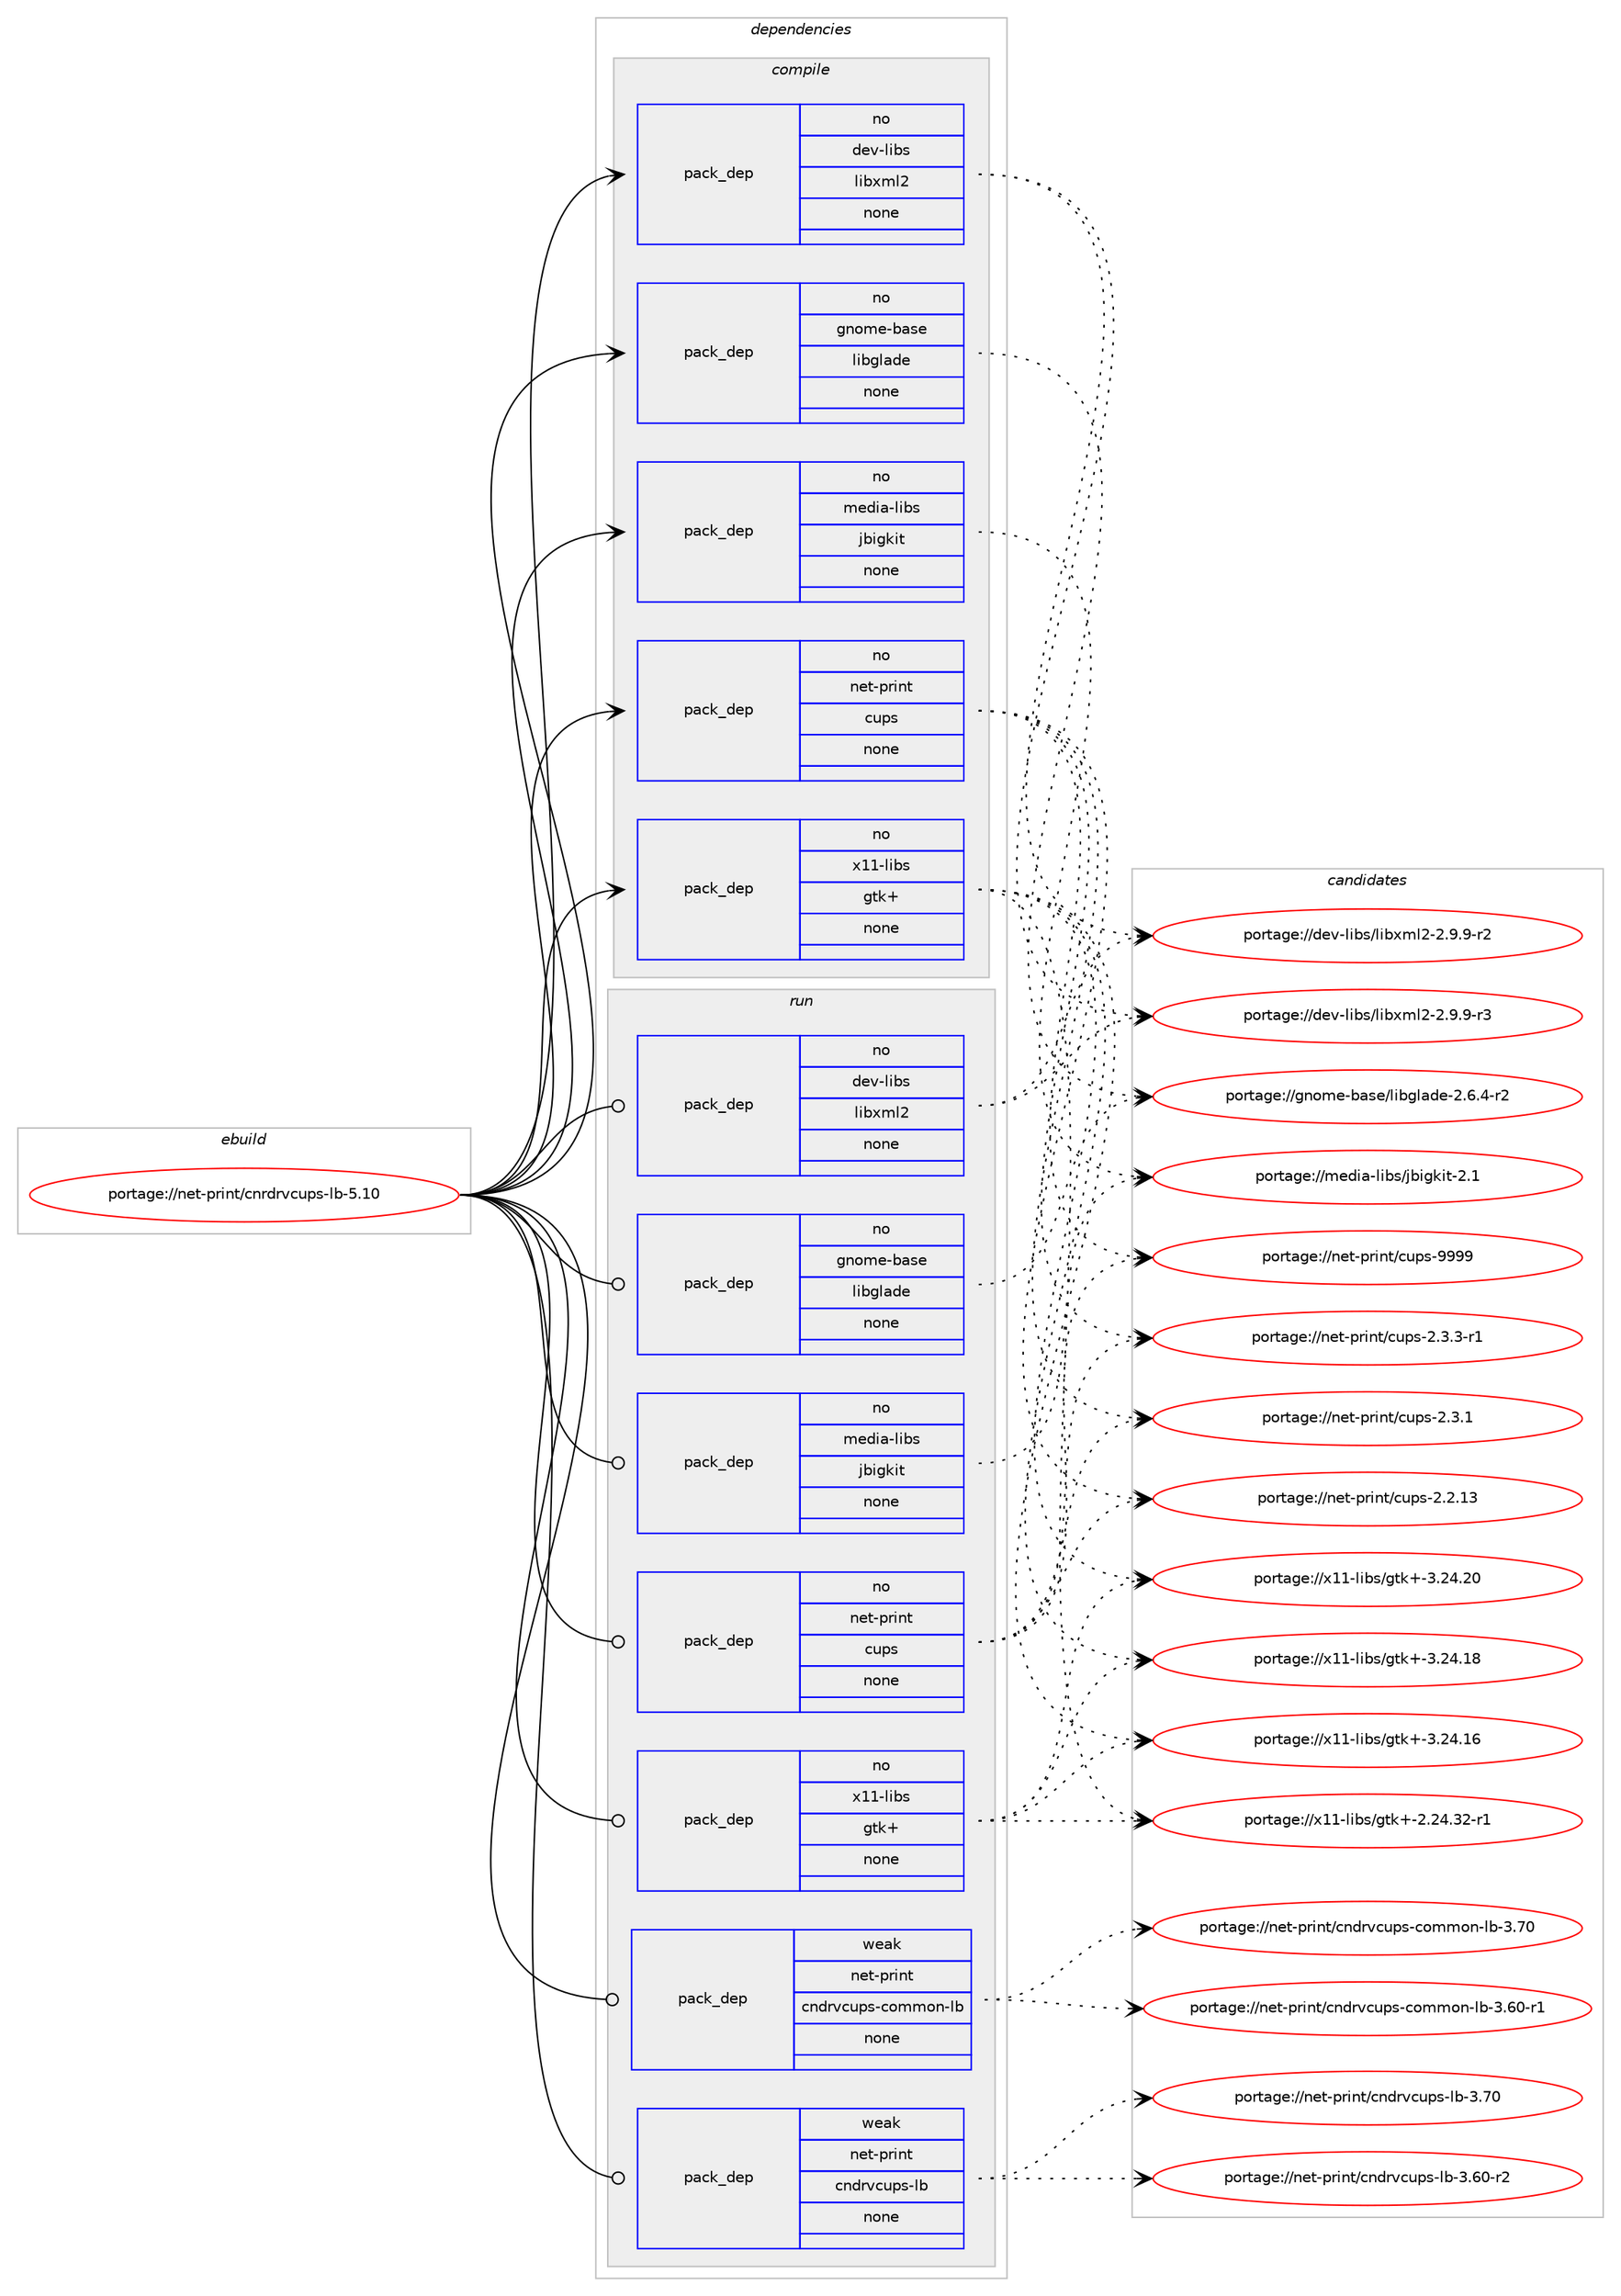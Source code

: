 digraph prolog {

# *************
# Graph options
# *************

newrank=true;
concentrate=true;
compound=true;
graph [rankdir=LR,fontname=Helvetica,fontsize=10,ranksep=1.5];#, ranksep=2.5, nodesep=0.2];
edge  [arrowhead=vee];
node  [fontname=Helvetica,fontsize=10];

# **********
# The ebuild
# **********

subgraph cluster_leftcol {
color=gray;
rank=same;
label=<<i>ebuild</i>>;
id [label="portage://net-print/cnrdrvcups-lb-5.10", color=red, width=4, href="../net-print/cnrdrvcups-lb-5.10.svg"];
}

# ****************
# The dependencies
# ****************

subgraph cluster_midcol {
color=gray;
label=<<i>dependencies</i>>;
subgraph cluster_compile {
fillcolor="#eeeeee";
style=filled;
label=<<i>compile</i>>;
subgraph pack8434 {
dependency10673 [label=<<TABLE BORDER="0" CELLBORDER="1" CELLSPACING="0" CELLPADDING="4" WIDTH="220"><TR><TD ROWSPAN="6" CELLPADDING="30">pack_dep</TD></TR><TR><TD WIDTH="110">no</TD></TR><TR><TD>dev-libs</TD></TR><TR><TD>libxml2</TD></TR><TR><TD>none</TD></TR><TR><TD></TD></TR></TABLE>>, shape=none, color=blue];
}
id:e -> dependency10673:w [weight=20,style="solid",arrowhead="vee"];
subgraph pack8435 {
dependency10674 [label=<<TABLE BORDER="0" CELLBORDER="1" CELLSPACING="0" CELLPADDING="4" WIDTH="220"><TR><TD ROWSPAN="6" CELLPADDING="30">pack_dep</TD></TR><TR><TD WIDTH="110">no</TD></TR><TR><TD>gnome-base</TD></TR><TR><TD>libglade</TD></TR><TR><TD>none</TD></TR><TR><TD></TD></TR></TABLE>>, shape=none, color=blue];
}
id:e -> dependency10674:w [weight=20,style="solid",arrowhead="vee"];
subgraph pack8436 {
dependency10675 [label=<<TABLE BORDER="0" CELLBORDER="1" CELLSPACING="0" CELLPADDING="4" WIDTH="220"><TR><TD ROWSPAN="6" CELLPADDING="30">pack_dep</TD></TR><TR><TD WIDTH="110">no</TD></TR><TR><TD>media-libs</TD></TR><TR><TD>jbigkit</TD></TR><TR><TD>none</TD></TR><TR><TD></TD></TR></TABLE>>, shape=none, color=blue];
}
id:e -> dependency10675:w [weight=20,style="solid",arrowhead="vee"];
subgraph pack8437 {
dependency10676 [label=<<TABLE BORDER="0" CELLBORDER="1" CELLSPACING="0" CELLPADDING="4" WIDTH="220"><TR><TD ROWSPAN="6" CELLPADDING="30">pack_dep</TD></TR><TR><TD WIDTH="110">no</TD></TR><TR><TD>net-print</TD></TR><TR><TD>cups</TD></TR><TR><TD>none</TD></TR><TR><TD></TD></TR></TABLE>>, shape=none, color=blue];
}
id:e -> dependency10676:w [weight=20,style="solid",arrowhead="vee"];
subgraph pack8438 {
dependency10677 [label=<<TABLE BORDER="0" CELLBORDER="1" CELLSPACING="0" CELLPADDING="4" WIDTH="220"><TR><TD ROWSPAN="6" CELLPADDING="30">pack_dep</TD></TR><TR><TD WIDTH="110">no</TD></TR><TR><TD>x11-libs</TD></TR><TR><TD>gtk+</TD></TR><TR><TD>none</TD></TR><TR><TD></TD></TR></TABLE>>, shape=none, color=blue];
}
id:e -> dependency10677:w [weight=20,style="solid",arrowhead="vee"];
}
subgraph cluster_compileandrun {
fillcolor="#eeeeee";
style=filled;
label=<<i>compile and run</i>>;
}
subgraph cluster_run {
fillcolor="#eeeeee";
style=filled;
label=<<i>run</i>>;
subgraph pack8439 {
dependency10678 [label=<<TABLE BORDER="0" CELLBORDER="1" CELLSPACING="0" CELLPADDING="4" WIDTH="220"><TR><TD ROWSPAN="6" CELLPADDING="30">pack_dep</TD></TR><TR><TD WIDTH="110">no</TD></TR><TR><TD>dev-libs</TD></TR><TR><TD>libxml2</TD></TR><TR><TD>none</TD></TR><TR><TD></TD></TR></TABLE>>, shape=none, color=blue];
}
id:e -> dependency10678:w [weight=20,style="solid",arrowhead="odot"];
subgraph pack8440 {
dependency10679 [label=<<TABLE BORDER="0" CELLBORDER="1" CELLSPACING="0" CELLPADDING="4" WIDTH="220"><TR><TD ROWSPAN="6" CELLPADDING="30">pack_dep</TD></TR><TR><TD WIDTH="110">no</TD></TR><TR><TD>gnome-base</TD></TR><TR><TD>libglade</TD></TR><TR><TD>none</TD></TR><TR><TD></TD></TR></TABLE>>, shape=none, color=blue];
}
id:e -> dependency10679:w [weight=20,style="solid",arrowhead="odot"];
subgraph pack8441 {
dependency10680 [label=<<TABLE BORDER="0" CELLBORDER="1" CELLSPACING="0" CELLPADDING="4" WIDTH="220"><TR><TD ROWSPAN="6" CELLPADDING="30">pack_dep</TD></TR><TR><TD WIDTH="110">no</TD></TR><TR><TD>media-libs</TD></TR><TR><TD>jbigkit</TD></TR><TR><TD>none</TD></TR><TR><TD></TD></TR></TABLE>>, shape=none, color=blue];
}
id:e -> dependency10680:w [weight=20,style="solid",arrowhead="odot"];
subgraph pack8442 {
dependency10681 [label=<<TABLE BORDER="0" CELLBORDER="1" CELLSPACING="0" CELLPADDING="4" WIDTH="220"><TR><TD ROWSPAN="6" CELLPADDING="30">pack_dep</TD></TR><TR><TD WIDTH="110">no</TD></TR><TR><TD>net-print</TD></TR><TR><TD>cups</TD></TR><TR><TD>none</TD></TR><TR><TD></TD></TR></TABLE>>, shape=none, color=blue];
}
id:e -> dependency10681:w [weight=20,style="solid",arrowhead="odot"];
subgraph pack8443 {
dependency10682 [label=<<TABLE BORDER="0" CELLBORDER="1" CELLSPACING="0" CELLPADDING="4" WIDTH="220"><TR><TD ROWSPAN="6" CELLPADDING="30">pack_dep</TD></TR><TR><TD WIDTH="110">no</TD></TR><TR><TD>x11-libs</TD></TR><TR><TD>gtk+</TD></TR><TR><TD>none</TD></TR><TR><TD></TD></TR></TABLE>>, shape=none, color=blue];
}
id:e -> dependency10682:w [weight=20,style="solid",arrowhead="odot"];
subgraph pack8444 {
dependency10683 [label=<<TABLE BORDER="0" CELLBORDER="1" CELLSPACING="0" CELLPADDING="4" WIDTH="220"><TR><TD ROWSPAN="6" CELLPADDING="30">pack_dep</TD></TR><TR><TD WIDTH="110">weak</TD></TR><TR><TD>net-print</TD></TR><TR><TD>cndrvcups-common-lb</TD></TR><TR><TD>none</TD></TR><TR><TD></TD></TR></TABLE>>, shape=none, color=blue];
}
id:e -> dependency10683:w [weight=20,style="solid",arrowhead="odot"];
subgraph pack8445 {
dependency10684 [label=<<TABLE BORDER="0" CELLBORDER="1" CELLSPACING="0" CELLPADDING="4" WIDTH="220"><TR><TD ROWSPAN="6" CELLPADDING="30">pack_dep</TD></TR><TR><TD WIDTH="110">weak</TD></TR><TR><TD>net-print</TD></TR><TR><TD>cndrvcups-lb</TD></TR><TR><TD>none</TD></TR><TR><TD></TD></TR></TABLE>>, shape=none, color=blue];
}
id:e -> dependency10684:w [weight=20,style="solid",arrowhead="odot"];
}
}

# **************
# The candidates
# **************

subgraph cluster_choices {
rank=same;
color=gray;
label=<<i>candidates</i>>;

subgraph choice8434 {
color=black;
nodesep=1;
choice10010111845108105981154710810598120109108504550465746574511451 [label="portage://dev-libs/libxml2-2.9.9-r3", color=red, width=4,href="../dev-libs/libxml2-2.9.9-r3.svg"];
choice10010111845108105981154710810598120109108504550465746574511450 [label="portage://dev-libs/libxml2-2.9.9-r2", color=red, width=4,href="../dev-libs/libxml2-2.9.9-r2.svg"];
dependency10673:e -> choice10010111845108105981154710810598120109108504550465746574511451:w [style=dotted,weight="100"];
dependency10673:e -> choice10010111845108105981154710810598120109108504550465746574511450:w [style=dotted,weight="100"];
}
subgraph choice8435 {
color=black;
nodesep=1;
choice1031101111091014598971151014710810598103108971001014550465446524511450 [label="portage://gnome-base/libglade-2.6.4-r2", color=red, width=4,href="../gnome-base/libglade-2.6.4-r2.svg"];
dependency10674:e -> choice1031101111091014598971151014710810598103108971001014550465446524511450:w [style=dotted,weight="100"];
}
subgraph choice8436 {
color=black;
nodesep=1;
choice109101100105974510810598115471069810510310710511645504649 [label="portage://media-libs/jbigkit-2.1", color=red, width=4,href="../media-libs/jbigkit-2.1.svg"];
dependency10675:e -> choice109101100105974510810598115471069810510310710511645504649:w [style=dotted,weight="100"];
}
subgraph choice8437 {
color=black;
nodesep=1;
choice1101011164511211410511011647991171121154557575757 [label="portage://net-print/cups-9999", color=red, width=4,href="../net-print/cups-9999.svg"];
choice1101011164511211410511011647991171121154550465146514511449 [label="portage://net-print/cups-2.3.3-r1", color=red, width=4,href="../net-print/cups-2.3.3-r1.svg"];
choice110101116451121141051101164799117112115455046514649 [label="portage://net-print/cups-2.3.1", color=red, width=4,href="../net-print/cups-2.3.1.svg"];
choice11010111645112114105110116479911711211545504650464951 [label="portage://net-print/cups-2.2.13", color=red, width=4,href="../net-print/cups-2.2.13.svg"];
dependency10676:e -> choice1101011164511211410511011647991171121154557575757:w [style=dotted,weight="100"];
dependency10676:e -> choice1101011164511211410511011647991171121154550465146514511449:w [style=dotted,weight="100"];
dependency10676:e -> choice110101116451121141051101164799117112115455046514649:w [style=dotted,weight="100"];
dependency10676:e -> choice11010111645112114105110116479911711211545504650464951:w [style=dotted,weight="100"];
}
subgraph choice8438 {
color=black;
nodesep=1;
choice1204949451081059811547103116107434551465052465048 [label="portage://x11-libs/gtk+-3.24.20", color=red, width=4,href="../x11-libs/gtk+-3.24.20.svg"];
choice1204949451081059811547103116107434551465052464956 [label="portage://x11-libs/gtk+-3.24.18", color=red, width=4,href="../x11-libs/gtk+-3.24.18.svg"];
choice1204949451081059811547103116107434551465052464954 [label="portage://x11-libs/gtk+-3.24.16", color=red, width=4,href="../x11-libs/gtk+-3.24.16.svg"];
choice12049494510810598115471031161074345504650524651504511449 [label="portage://x11-libs/gtk+-2.24.32-r1", color=red, width=4,href="../x11-libs/gtk+-2.24.32-r1.svg"];
dependency10677:e -> choice1204949451081059811547103116107434551465052465048:w [style=dotted,weight="100"];
dependency10677:e -> choice1204949451081059811547103116107434551465052464956:w [style=dotted,weight="100"];
dependency10677:e -> choice1204949451081059811547103116107434551465052464954:w [style=dotted,weight="100"];
dependency10677:e -> choice12049494510810598115471031161074345504650524651504511449:w [style=dotted,weight="100"];
}
subgraph choice8439 {
color=black;
nodesep=1;
choice10010111845108105981154710810598120109108504550465746574511451 [label="portage://dev-libs/libxml2-2.9.9-r3", color=red, width=4,href="../dev-libs/libxml2-2.9.9-r3.svg"];
choice10010111845108105981154710810598120109108504550465746574511450 [label="portage://dev-libs/libxml2-2.9.9-r2", color=red, width=4,href="../dev-libs/libxml2-2.9.9-r2.svg"];
dependency10678:e -> choice10010111845108105981154710810598120109108504550465746574511451:w [style=dotted,weight="100"];
dependency10678:e -> choice10010111845108105981154710810598120109108504550465746574511450:w [style=dotted,weight="100"];
}
subgraph choice8440 {
color=black;
nodesep=1;
choice1031101111091014598971151014710810598103108971001014550465446524511450 [label="portage://gnome-base/libglade-2.6.4-r2", color=red, width=4,href="../gnome-base/libglade-2.6.4-r2.svg"];
dependency10679:e -> choice1031101111091014598971151014710810598103108971001014550465446524511450:w [style=dotted,weight="100"];
}
subgraph choice8441 {
color=black;
nodesep=1;
choice109101100105974510810598115471069810510310710511645504649 [label="portage://media-libs/jbigkit-2.1", color=red, width=4,href="../media-libs/jbigkit-2.1.svg"];
dependency10680:e -> choice109101100105974510810598115471069810510310710511645504649:w [style=dotted,weight="100"];
}
subgraph choice8442 {
color=black;
nodesep=1;
choice1101011164511211410511011647991171121154557575757 [label="portage://net-print/cups-9999", color=red, width=4,href="../net-print/cups-9999.svg"];
choice1101011164511211410511011647991171121154550465146514511449 [label="portage://net-print/cups-2.3.3-r1", color=red, width=4,href="../net-print/cups-2.3.3-r1.svg"];
choice110101116451121141051101164799117112115455046514649 [label="portage://net-print/cups-2.3.1", color=red, width=4,href="../net-print/cups-2.3.1.svg"];
choice11010111645112114105110116479911711211545504650464951 [label="portage://net-print/cups-2.2.13", color=red, width=4,href="../net-print/cups-2.2.13.svg"];
dependency10681:e -> choice1101011164511211410511011647991171121154557575757:w [style=dotted,weight="100"];
dependency10681:e -> choice1101011164511211410511011647991171121154550465146514511449:w [style=dotted,weight="100"];
dependency10681:e -> choice110101116451121141051101164799117112115455046514649:w [style=dotted,weight="100"];
dependency10681:e -> choice11010111645112114105110116479911711211545504650464951:w [style=dotted,weight="100"];
}
subgraph choice8443 {
color=black;
nodesep=1;
choice1204949451081059811547103116107434551465052465048 [label="portage://x11-libs/gtk+-3.24.20", color=red, width=4,href="../x11-libs/gtk+-3.24.20.svg"];
choice1204949451081059811547103116107434551465052464956 [label="portage://x11-libs/gtk+-3.24.18", color=red, width=4,href="../x11-libs/gtk+-3.24.18.svg"];
choice1204949451081059811547103116107434551465052464954 [label="portage://x11-libs/gtk+-3.24.16", color=red, width=4,href="../x11-libs/gtk+-3.24.16.svg"];
choice12049494510810598115471031161074345504650524651504511449 [label="portage://x11-libs/gtk+-2.24.32-r1", color=red, width=4,href="../x11-libs/gtk+-2.24.32-r1.svg"];
dependency10682:e -> choice1204949451081059811547103116107434551465052465048:w [style=dotted,weight="100"];
dependency10682:e -> choice1204949451081059811547103116107434551465052464956:w [style=dotted,weight="100"];
dependency10682:e -> choice1204949451081059811547103116107434551465052464954:w [style=dotted,weight="100"];
dependency10682:e -> choice12049494510810598115471031161074345504650524651504511449:w [style=dotted,weight="100"];
}
subgraph choice8444 {
color=black;
nodesep=1;
choice11010111645112114105110116479911010011411899117112115459911110910911111045108984551465548 [label="portage://net-print/cndrvcups-common-lb-3.70", color=red, width=4,href="../net-print/cndrvcups-common-lb-3.70.svg"];
choice110101116451121141051101164799110100114118991171121154599111109109111110451089845514654484511449 [label="portage://net-print/cndrvcups-common-lb-3.60-r1", color=red, width=4,href="../net-print/cndrvcups-common-lb-3.60-r1.svg"];
dependency10683:e -> choice11010111645112114105110116479911010011411899117112115459911110910911111045108984551465548:w [style=dotted,weight="100"];
dependency10683:e -> choice110101116451121141051101164799110100114118991171121154599111109109111110451089845514654484511449:w [style=dotted,weight="100"];
}
subgraph choice8445 {
color=black;
nodesep=1;
choice1101011164511211410511011647991101001141189911711211545108984551465548 [label="portage://net-print/cndrvcups-lb-3.70", color=red, width=4,href="../net-print/cndrvcups-lb-3.70.svg"];
choice11010111645112114105110116479911010011411899117112115451089845514654484511450 [label="portage://net-print/cndrvcups-lb-3.60-r2", color=red, width=4,href="../net-print/cndrvcups-lb-3.60-r2.svg"];
dependency10684:e -> choice1101011164511211410511011647991101001141189911711211545108984551465548:w [style=dotted,weight="100"];
dependency10684:e -> choice11010111645112114105110116479911010011411899117112115451089845514654484511450:w [style=dotted,weight="100"];
}
}

}
